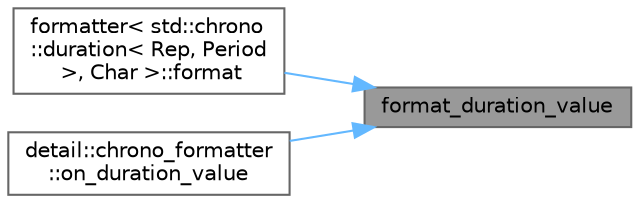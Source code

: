 digraph "format_duration_value"
{
 // LATEX_PDF_SIZE
  bgcolor="transparent";
  edge [fontname=Helvetica,fontsize=10,labelfontname=Helvetica,labelfontsize=10];
  node [fontname=Helvetica,fontsize=10,shape=box,height=0.2,width=0.4];
  rankdir="RL";
  Node1 [id="Node000001",label="format_duration_value",height=0.2,width=0.4,color="gray40", fillcolor="grey60", style="filled", fontcolor="black",tooltip=" "];
  Node1 -> Node2 [id="edge1_Node000001_Node000002",dir="back",color="steelblue1",style="solid",tooltip=" "];
  Node2 [id="Node000002",label="formatter\< std::chrono\l::duration\< Rep, Period\l \>, Char \>::format",height=0.2,width=0.4,color="grey40", fillcolor="white", style="filled",URL="$structformatter_3_01std_1_1chrono_1_1duration_3_01_rep_00_01_period_01_4_00_01_char_01_4.html#a2ec854bd7a6a632e4a8e0c027634c84a",tooltip=" "];
  Node1 -> Node3 [id="edge2_Node000001_Node000003",dir="back",color="steelblue1",style="solid",tooltip=" "];
  Node3 [id="Node000003",label="detail::chrono_formatter\l::on_duration_value",height=0.2,width=0.4,color="grey40", fillcolor="white", style="filled",URL="$structdetail_1_1chrono__formatter.html#abc3133bb75d16e1080b2c1086eea387c",tooltip=" "];
}
